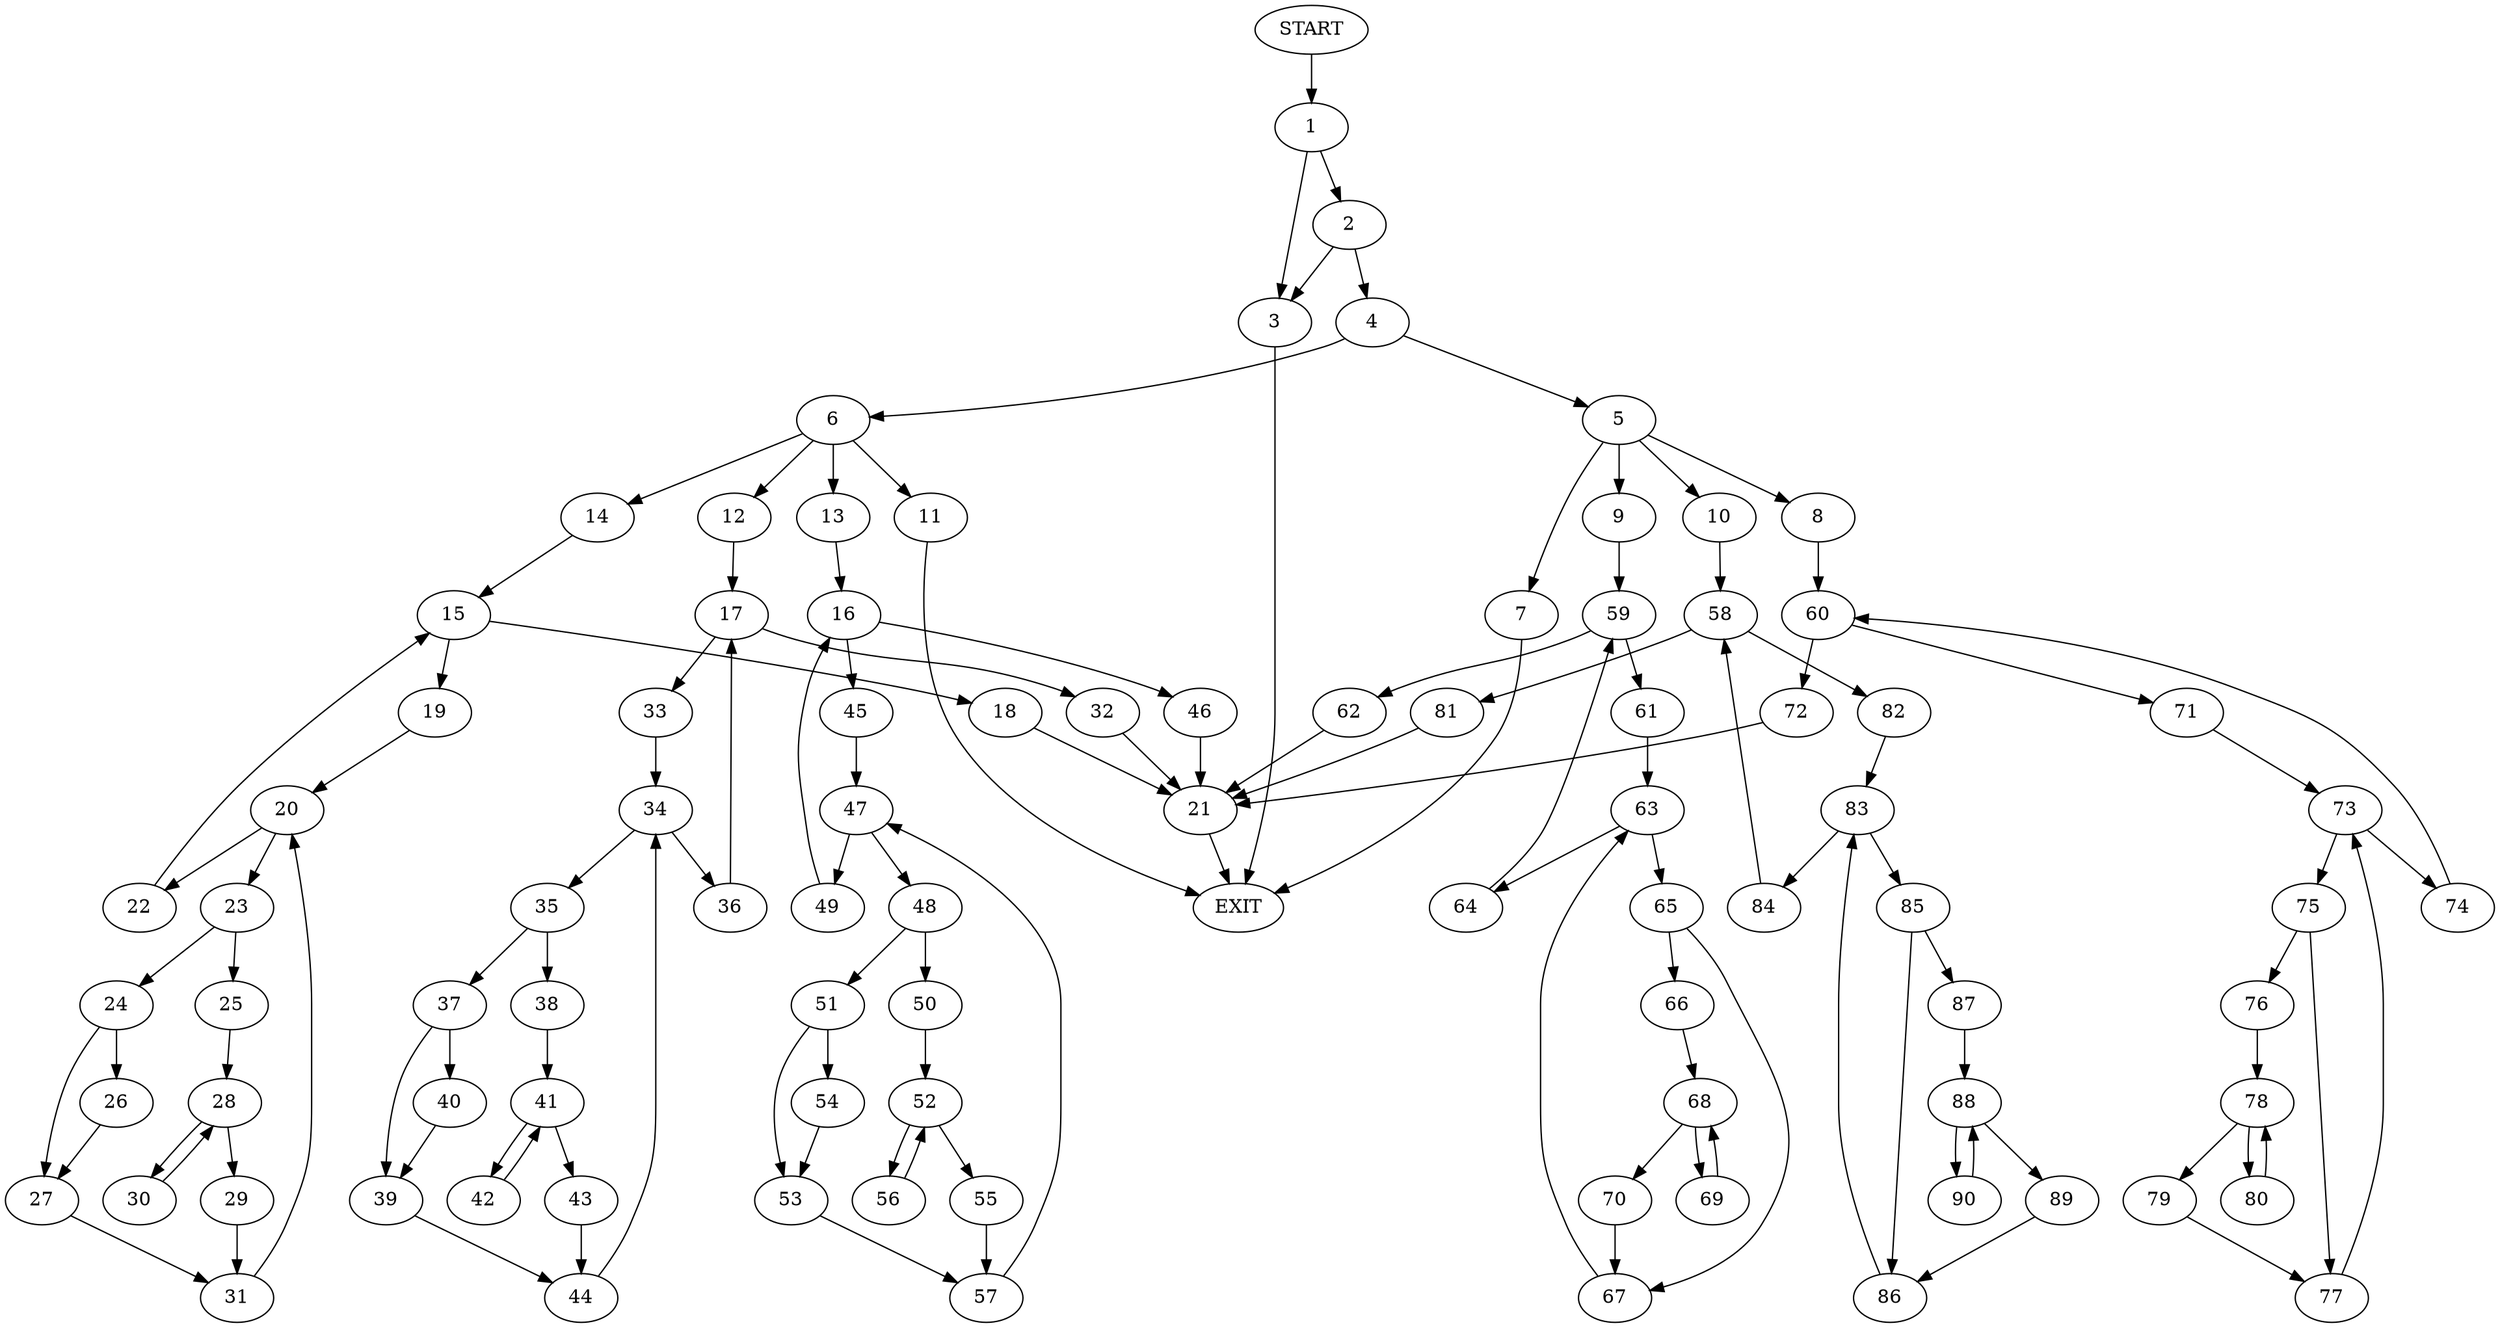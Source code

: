digraph {
0 [label="START"]
91 [label="EXIT"]
0 -> 1
1 -> 2
1 -> 3
3 -> 91
2 -> 3
2 -> 4
4 -> 5
4 -> 6
5 -> 7
5 -> 8
5 -> 9
5 -> 10
6 -> 11
6 -> 12
6 -> 13
6 -> 14
14 -> 15
11 -> 91
13 -> 16
12 -> 17
15 -> 18
15 -> 19
19 -> 20
18 -> 21
20 -> 22
20 -> 23
22 -> 15
23 -> 24
23 -> 25
24 -> 26
24 -> 27
25 -> 28
28 -> 29
28 -> 30
30 -> 28
29 -> 31
31 -> 20
26 -> 27
27 -> 31
21 -> 91
17 -> 32
17 -> 33
33 -> 34
32 -> 21
34 -> 35
34 -> 36
35 -> 37
35 -> 38
36 -> 17
37 -> 39
37 -> 40
38 -> 41
41 -> 42
41 -> 43
43 -> 44
42 -> 41
44 -> 34
39 -> 44
40 -> 39
16 -> 45
16 -> 46
46 -> 21
45 -> 47
47 -> 48
47 -> 49
48 -> 50
48 -> 51
49 -> 16
50 -> 52
51 -> 53
51 -> 54
52 -> 55
52 -> 56
56 -> 52
55 -> 57
57 -> 47
53 -> 57
54 -> 53
10 -> 58
7 -> 91
9 -> 59
8 -> 60
59 -> 61
59 -> 62
62 -> 21
61 -> 63
63 -> 64
63 -> 65
65 -> 66
65 -> 67
64 -> 59
66 -> 68
67 -> 63
68 -> 69
68 -> 70
69 -> 68
70 -> 67
60 -> 71
60 -> 72
72 -> 21
71 -> 73
73 -> 74
73 -> 75
75 -> 76
75 -> 77
74 -> 60
77 -> 73
76 -> 78
78 -> 79
78 -> 80
80 -> 78
79 -> 77
58 -> 81
58 -> 82
81 -> 21
82 -> 83
83 -> 84
83 -> 85
85 -> 86
85 -> 87
84 -> 58
86 -> 83
87 -> 88
88 -> 89
88 -> 90
89 -> 86
90 -> 88
}
